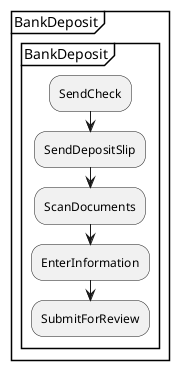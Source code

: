 /'

PLUS User Guide - Simple Sequence Definition
  
'/

@startuml 
partition "BankDeposit" {
  group "BankDeposit"
      :SendCheck;
      :SendDepositSlip;
      :ScanDocuments;
      :EnterInformation;
      :SubmitForReview;
  end group
}
@enduml
